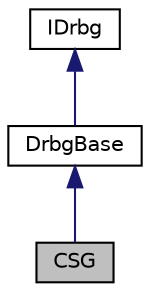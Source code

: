 digraph "CSG"
{
 // LATEX_PDF_SIZE
  edge [fontname="Helvetica",fontsize="10",labelfontname="Helvetica",labelfontsize="10"];
  node [fontname="Helvetica",fontsize="10",shape=record];
  Node1 [label="CSG",height=0.2,width=0.4,color="black", fillcolor="grey75", style="filled", fontcolor="black",tooltip="An implementation of an cSHAKE Generator DRBG: CSG"];
  Node2 -> Node1 [dir="back",color="midnightblue",fontsize="10",style="solid",fontname="Helvetica"];
  Node2 [label="DrbgBase",height=0.2,width=0.4,color="black", fillcolor="white", style="filled",URL="$class_drbg_base.html",tooltip="The KDF base class; this is not an operable class"];
  Node3 -> Node2 [dir="back",color="midnightblue",fontsize="10",style="solid",fontname="Helvetica"];
  Node3 [label="IDrbg",height=0.2,width=0.4,color="black", fillcolor="white", style="filled",URL="$class_i_drbg.html",tooltip="The DRBG virtual interface class."];
}
